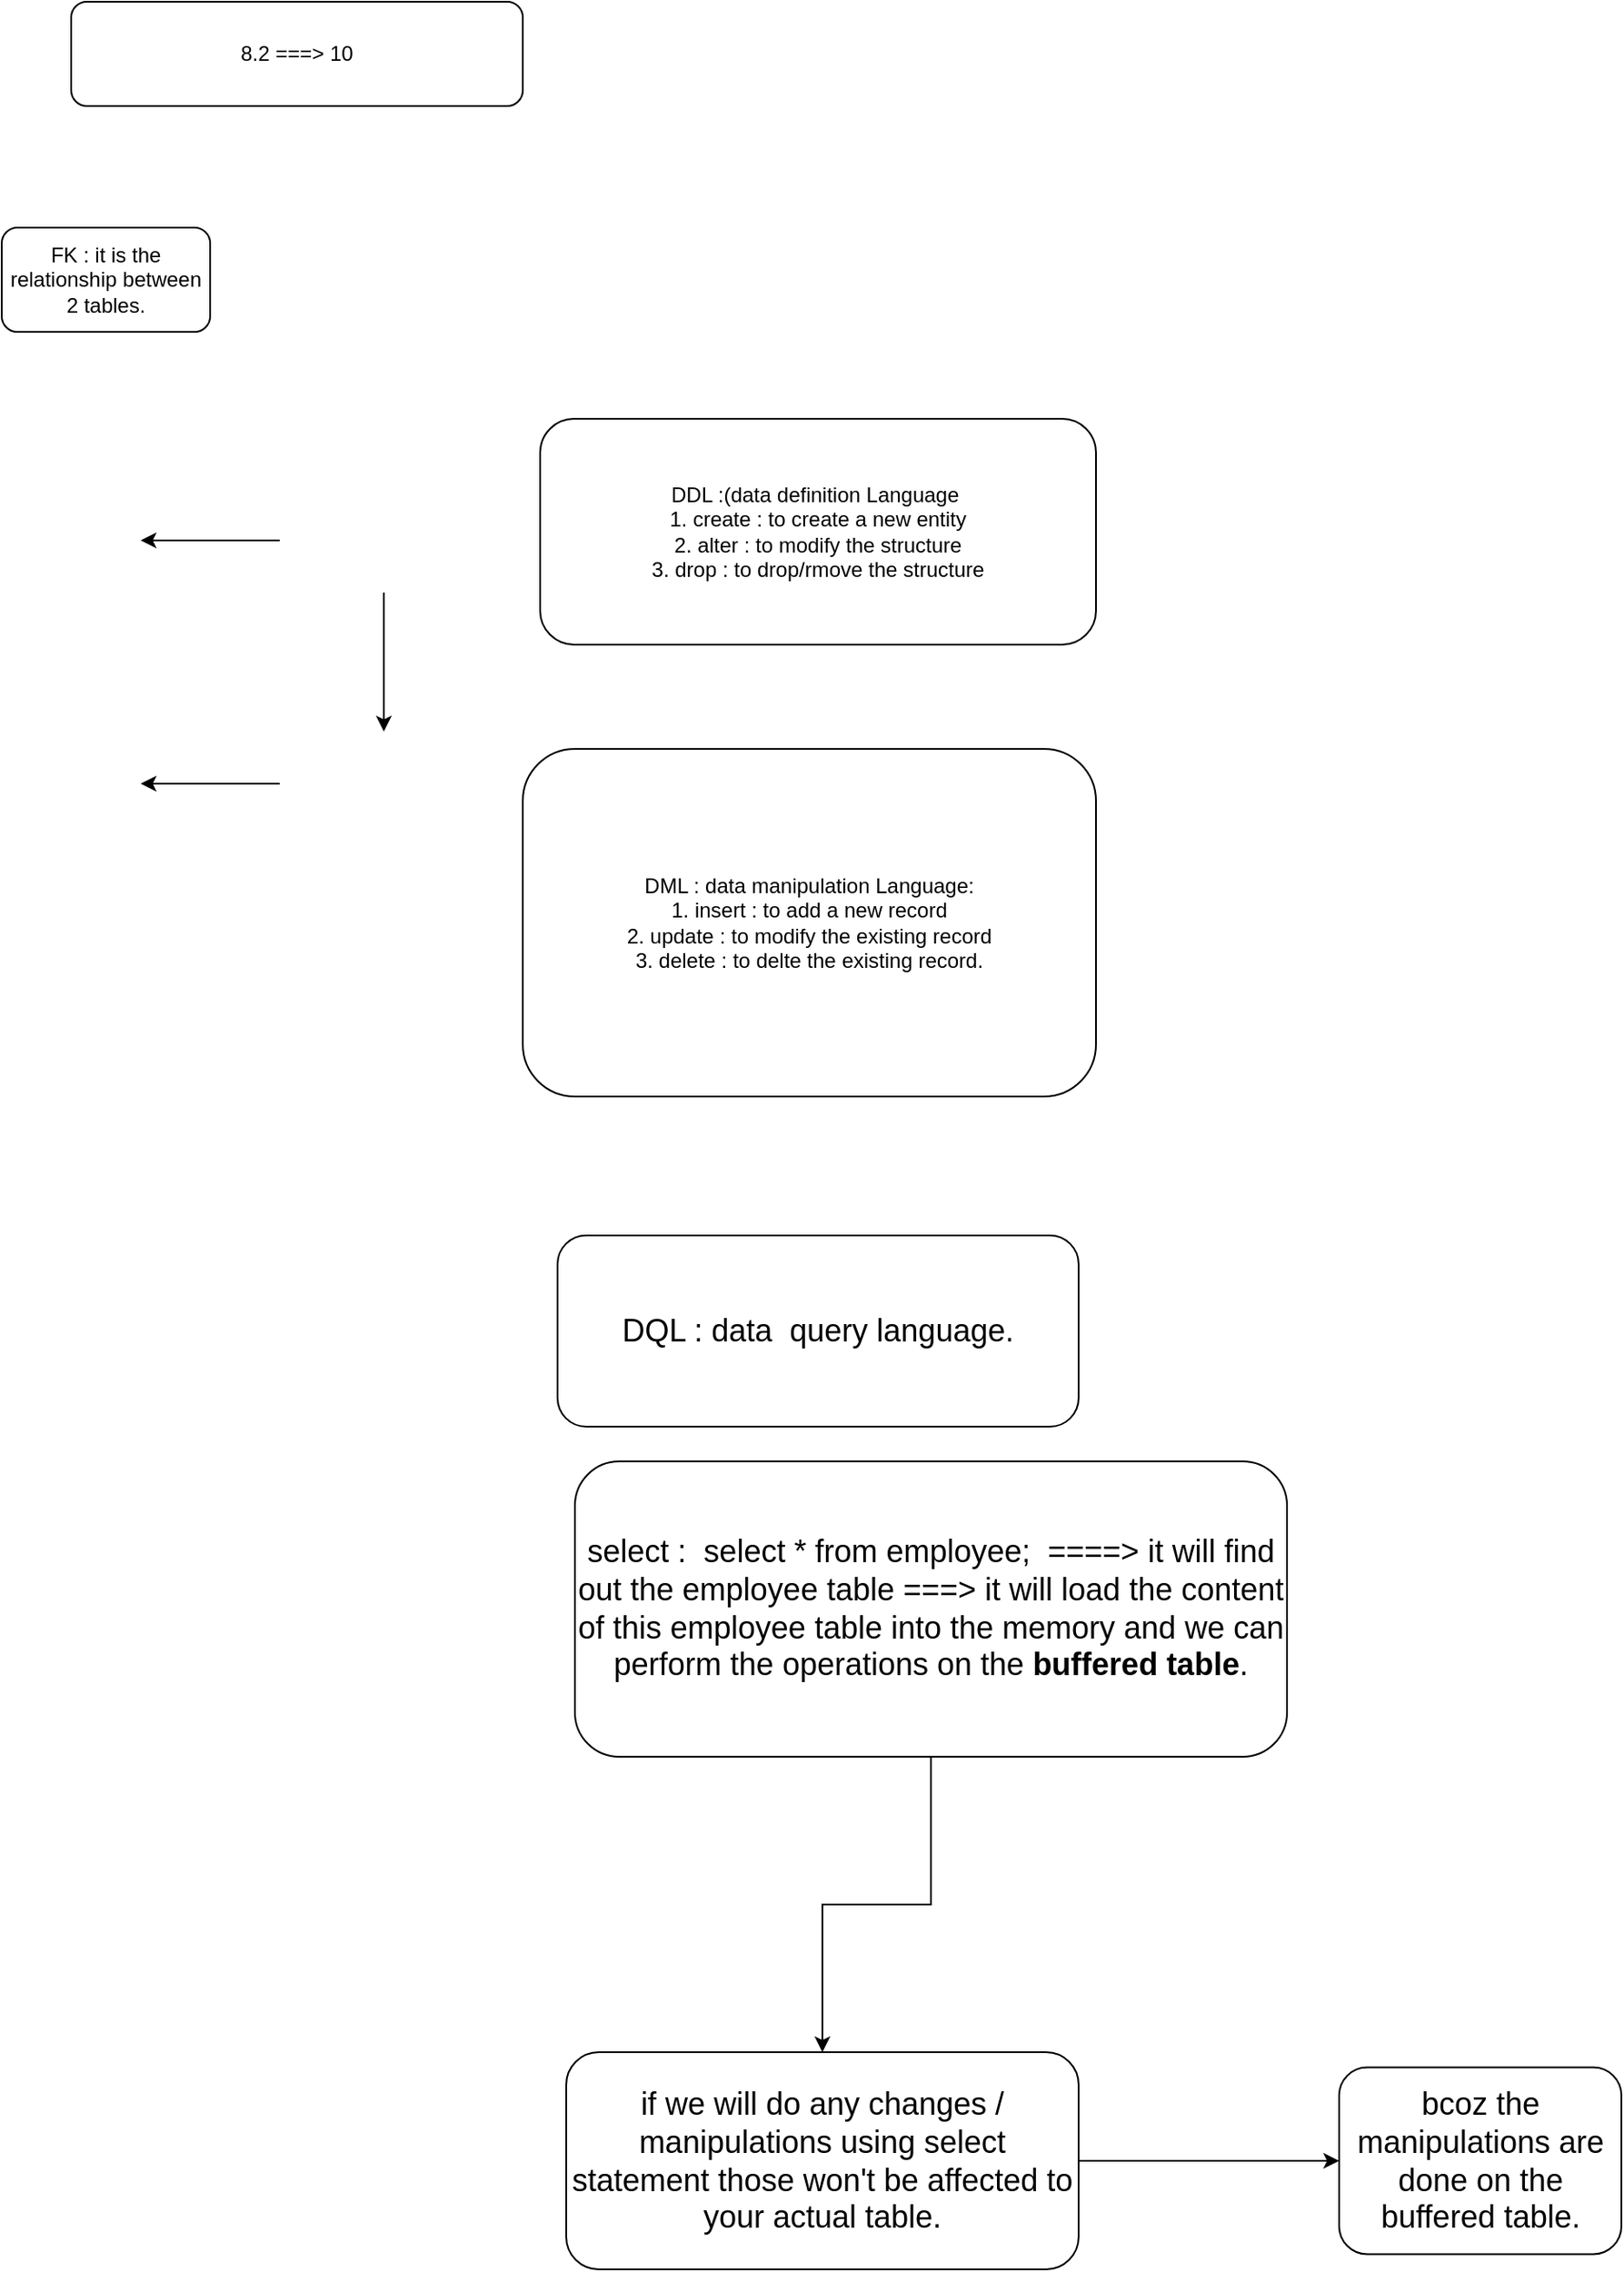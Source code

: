<mxfile version="20.5.1" type="github" pages="13">
  <diagram id="uCJE7dai_QeuuzSBfci7" name="Page-1">
    <mxGraphModel dx="1426" dy="825" grid="1" gridSize="10" guides="1" tooltips="1" connect="1" arrows="1" fold="1" page="1" pageScale="1" pageWidth="827" pageHeight="1169" math="0" shadow="0">
      <root>
        <mxCell id="0" />
        <mxCell id="1" parent="0" />
        <mxCell id="XtnB4oRw3btzMC0truvg-1" value="8.2 ===&amp;gt; 10" style="rounded=1;whiteSpace=wrap;html=1;" parent="1" vertex="1">
          <mxGeometry x="230" y="200" width="260" height="60" as="geometry" />
        </mxCell>
        <mxCell id="XtnB4oRw3btzMC0truvg-2" value="FK : it is the relationship between 2 tables.&lt;br&gt;" style="rounded=1;whiteSpace=wrap;html=1;" parent="1" vertex="1">
          <mxGeometry x="190" y="330" width="120" height="60" as="geometry" />
        </mxCell>
        <mxCell id="XtnB4oRw3btzMC0truvg-5" value="" style="edgeStyle=orthogonalEdgeStyle;rounded=0;orthogonalLoop=1;jettySize=auto;html=1;" parent="1" edge="1">
          <mxGeometry relative="1" as="geometry">
            <mxPoint x="350" y="510" as="sourcePoint" />
            <mxPoint x="270" y="510" as="targetPoint" />
          </mxGeometry>
        </mxCell>
        <mxCell id="XtnB4oRw3btzMC0truvg-7" value="" style="edgeStyle=orthogonalEdgeStyle;rounded=0;orthogonalLoop=1;jettySize=auto;html=1;" parent="1" edge="1">
          <mxGeometry relative="1" as="geometry">
            <mxPoint x="410" y="540" as="sourcePoint" />
            <mxPoint x="410" y="620" as="targetPoint" />
          </mxGeometry>
        </mxCell>
        <mxCell id="XtnB4oRw3btzMC0truvg-9" value="" style="edgeStyle=orthogonalEdgeStyle;rounded=0;orthogonalLoop=1;jettySize=auto;html=1;" parent="1" edge="1">
          <mxGeometry relative="1" as="geometry">
            <mxPoint x="350" y="650" as="sourcePoint" />
            <mxPoint x="270" y="650" as="targetPoint" />
          </mxGeometry>
        </mxCell>
        <mxCell id="XtnB4oRw3btzMC0truvg-10" value="DDL :(data definition Language&amp;nbsp;&lt;br&gt;1. create : to create a new entity&lt;br&gt;2. alter : to modify the structure&lt;br&gt;3. drop : to drop/rmove the structure" style="rounded=1;whiteSpace=wrap;html=1;" parent="1" vertex="1">
          <mxGeometry x="500" y="440" width="320" height="130" as="geometry" />
        </mxCell>
        <mxCell id="XtnB4oRw3btzMC0truvg-11" value="DML : data manipulation Language:&lt;br&gt;1. insert : to add a new record&lt;br&gt;2. update : to modify the existing record&lt;br&gt;3. delete : to delte the existing record." style="rounded=1;whiteSpace=wrap;html=1;" parent="1" vertex="1">
          <mxGeometry x="490" y="630" width="330" height="200" as="geometry" />
        </mxCell>
        <mxCell id="Gan8md0aRGKYYy-d7oTN-1" value="DQL : data &amp;nbsp;query language.&lt;br&gt;" style="rounded=1;whiteSpace=wrap;html=1;fontSize=18;" parent="1" vertex="1">
          <mxGeometry x="510" y="910" width="300" height="110" as="geometry" />
        </mxCell>
        <mxCell id="Gan8md0aRGKYYy-d7oTN-4" value="" style="edgeStyle=orthogonalEdgeStyle;rounded=0;orthogonalLoop=1;jettySize=auto;html=1;fontSize=18;" parent="1" source="Gan8md0aRGKYYy-d7oTN-2" target="Gan8md0aRGKYYy-d7oTN-3" edge="1">
          <mxGeometry relative="1" as="geometry" />
        </mxCell>
        <mxCell id="Gan8md0aRGKYYy-d7oTN-2" value="select : &amp;nbsp;select * from employee; &amp;nbsp;====&amp;gt; it will find out the employee table ===&amp;gt; it will load the content of this employee table into the memory and we can perform the operations on the &lt;b&gt;buffered table&lt;/b&gt;." style="rounded=1;whiteSpace=wrap;html=1;fontSize=18;" parent="1" vertex="1">
          <mxGeometry x="520" y="1040" width="410" height="170" as="geometry" />
        </mxCell>
        <mxCell id="Gan8md0aRGKYYy-d7oTN-6" value="" style="edgeStyle=orthogonalEdgeStyle;rounded=0;orthogonalLoop=1;jettySize=auto;html=1;fontSize=18;" parent="1" source="Gan8md0aRGKYYy-d7oTN-3" target="Gan8md0aRGKYYy-d7oTN-5" edge="1">
          <mxGeometry relative="1" as="geometry" />
        </mxCell>
        <mxCell id="Gan8md0aRGKYYy-d7oTN-3" value="if we will do any changes / manipulations using select statement those won&#39;t be affected to your actual table." style="rounded=1;whiteSpace=wrap;html=1;fontSize=18;" parent="1" vertex="1">
          <mxGeometry x="515" y="1380" width="295" height="125" as="geometry" />
        </mxCell>
        <mxCell id="Gan8md0aRGKYYy-d7oTN-5" value="bcoz the manipulations are done on the buffered table." style="whiteSpace=wrap;html=1;fontSize=18;rounded=1;" parent="1" vertex="1">
          <mxGeometry x="960" y="1388.75" width="162.5" height="107.5" as="geometry" />
        </mxCell>
      </root>
    </mxGraphModel>
  </diagram>
  <diagram id="UP5DuEdOkteicTbiSee5" name="Page-2">
    <mxGraphModel dx="1426" dy="825" grid="1" gridSize="10" guides="1" tooltips="1" connect="1" arrows="1" fold="1" page="1" pageScale="1" pageWidth="827" pageHeight="1169" math="0" shadow="0">
      <root>
        <mxCell id="0" />
        <mxCell id="1" parent="0" />
        <mxCell id="HtCvWQ3bl-5wyvBaDdQW-3" style="edgeStyle=orthogonalEdgeStyle;rounded=0;orthogonalLoop=1;jettySize=auto;html=1;entryX=0;entryY=0.5;entryDx=0;entryDy=0;" parent="1" source="HtCvWQ3bl-5wyvBaDdQW-1" target="HtCvWQ3bl-5wyvBaDdQW-2" edge="1">
          <mxGeometry relative="1" as="geometry" />
        </mxCell>
        <mxCell id="HtCvWQ3bl-5wyvBaDdQW-1" value="HTML" style="rounded=1;whiteSpace=wrap;html=1;" parent="1" vertex="1">
          <mxGeometry x="130" y="270" width="120" height="60" as="geometry" />
        </mxCell>
        <mxCell id="HtCvWQ3bl-5wyvBaDdQW-2" value="component.ts/ controller" style="rounded=1;whiteSpace=wrap;html=1;" parent="1" vertex="1">
          <mxGeometry x="540" y="260" width="120" height="60" as="geometry" />
        </mxCell>
        <mxCell id="HtCvWQ3bl-5wyvBaDdQW-4" value="register object&amp;nbsp;" style="text;html=1;strokeColor=none;fillColor=none;align=center;verticalAlign=middle;whiteSpace=wrap;rounded=0;" parent="1" vertex="1">
          <mxGeometry x="330" y="220" width="60" height="30" as="geometry" />
        </mxCell>
        <mxCell id="HtCvWQ3bl-5wyvBaDdQW-5" value="to and from work&amp;nbsp;" style="ellipse;whiteSpace=wrap;html=1;" parent="1" vertex="1">
          <mxGeometry x="300" y="340" width="120" height="80" as="geometry" />
        </mxCell>
        <mxCell id="HtCvWQ3bl-5wyvBaDdQW-8" value="" style="edgeStyle=orthogonalEdgeStyle;rounded=0;orthogonalLoop=1;jettySize=auto;html=1;" parent="1" source="HtCvWQ3bl-5wyvBaDdQW-6" target="HtCvWQ3bl-5wyvBaDdQW-7" edge="1">
          <mxGeometry relative="1" as="geometry" />
        </mxCell>
        <mxCell id="HtCvWQ3bl-5wyvBaDdQW-6" value="2 way communication." style="ellipse;whiteSpace=wrap;html=1;" parent="1" vertex="1">
          <mxGeometry x="300" y="460" width="120" height="80" as="geometry" />
        </mxCell>
        <mxCell id="HtCvWQ3bl-5wyvBaDdQW-7" value="ngModel" style="whiteSpace=wrap;html=1;" parent="1" vertex="1">
          <mxGeometry x="500" y="470" width="120" height="60" as="geometry" />
        </mxCell>
        <mxCell id="HtCvWQ3bl-5wyvBaDdQW-9" value="ngSubmit: its a directive&lt;br&gt;directives are used to improve the functionality of existing html/angular based elements/components.&lt;br&gt;ngModel :&amp;nbsp;" style="rounded=1;whiteSpace=wrap;html=1;fontSize=18;fillColor=#f8cecc;strokeColor=#b85450;" parent="1" vertex="1">
          <mxGeometry x="110" y="600" width="580" height="140" as="geometry" />
        </mxCell>
      </root>
    </mxGraphModel>
  </diagram>
  <diagram id="XLmgPZadojHEraCnuCKH" name="Page-3">
    <mxGraphModel dx="1426" dy="825" grid="1" gridSize="10" guides="1" tooltips="1" connect="1" arrows="1" fold="1" page="1" pageScale="1" pageWidth="827" pageHeight="1169" math="0" shadow="0">
      <root>
        <mxCell id="0" />
        <mxCell id="1" parent="0" />
        <mxCell id="5FSKh4FSAGPYDOLC9M7o-3" value="" style="edgeStyle=orthogonalEdgeStyle;rounded=0;orthogonalLoop=1;jettySize=auto;html=1;fontSize=21;" parent="1" source="5FSKh4FSAGPYDOLC9M7o-1" target="5FSKh4FSAGPYDOLC9M7o-2" edge="1">
          <mxGeometry relative="1" as="geometry" />
        </mxCell>
        <mxCell id="5FSKh4FSAGPYDOLC9M7o-1" value="Employee Class&lt;br&gt;id,&lt;br&gt;first name&lt;br&gt;lastname&lt;br&gt;salary&lt;br&gt;Location&amp;nbsp;" style="rounded=1;whiteSpace=wrap;html=1;fontSize=21;" parent="1" vertex="1">
          <mxGeometry x="250" y="130" width="200" height="230" as="geometry" />
        </mxCell>
        <mxCell id="5FSKh4FSAGPYDOLC9M7o-2" value="Manager:&lt;br&gt;" style="whiteSpace=wrap;html=1;fontSize=21;rounded=1;" parent="1" vertex="1">
          <mxGeometry x="245" y="500" width="210" height="215" as="geometry" />
        </mxCell>
        <mxCell id="5FSKh4FSAGPYDOLC9M7o-4" value="is a relationship" style="text;html=1;strokeColor=none;fillColor=none;align=center;verticalAlign=middle;whiteSpace=wrap;rounded=0;fontSize=21;" parent="1" vertex="1">
          <mxGeometry x="430" y="420" width="170" height="30" as="geometry" />
        </mxCell>
        <mxCell id="5FSKh4FSAGPYDOLC9M7o-5" value="has a relationship" style="text;html=1;strokeColor=none;fillColor=none;align=center;verticalAlign=middle;whiteSpace=wrap;rounded=0;fontSize=21;" parent="1" vertex="1">
          <mxGeometry x="500" y="900" width="200" height="30" as="geometry" />
        </mxCell>
        <mxCell id="5FSKh4FSAGPYDOLC9M7o-6" value="CAR" style="rounded=1;whiteSpace=wrap;html=1;fontSize=21;" parent="1" vertex="1">
          <mxGeometry x="210" y="880" width="200" height="250" as="geometry" />
        </mxCell>
        <mxCell id="5FSKh4FSAGPYDOLC9M7o-7" value="AC" style="text;html=1;strokeColor=none;fillColor=none;align=center;verticalAlign=middle;whiteSpace=wrap;rounded=0;fontSize=21;" parent="1" vertex="1">
          <mxGeometry x="270" y="1040" width="60" height="30" as="geometry" />
        </mxCell>
        <mxCell id="5FSKh4FSAGPYDOLC9M7o-10" value="" style="edgeStyle=orthogonalEdgeStyle;rounded=0;orthogonalLoop=1;jettySize=auto;html=1;fontSize=21;" parent="1" source="5FSKh4FSAGPYDOLC9M7o-8" target="5FSKh4FSAGPYDOLC9M7o-9" edge="1">
          <mxGeometry relative="1" as="geometry" />
        </mxCell>
        <mxCell id="5FSKh4FSAGPYDOLC9M7o-8" value="music systemobj" style="text;html=1;strokeColor=none;fillColor=none;align=center;verticalAlign=middle;whiteSpace=wrap;rounded=0;fontSize=21;" parent="1" vertex="1">
          <mxGeometry x="270" y="1080" width="60" height="30" as="geometry" />
        </mxCell>
        <mxCell id="5FSKh4FSAGPYDOLC9M7o-9" value="MSClass" style="whiteSpace=wrap;html=1;fontSize=21;" parent="1" vertex="1">
          <mxGeometry x="700" y="1037.5" width="210" height="115" as="geometry" />
        </mxCell>
      </root>
    </mxGraphModel>
  </diagram>
  <diagram id="QsdmhZo4gPl0aNAj4HQT" name="Page-4">
    <mxGraphModel dx="1426" dy="825" grid="1" gridSize="10" guides="1" tooltips="1" connect="1" arrows="1" fold="1" page="1" pageScale="1" pageWidth="827" pageHeight="1169" math="0" shadow="0">
      <root>
        <mxCell id="0" />
        <mxCell id="1" parent="0" />
        <mxCell id="rApIdoZ3b-ipqDNc2sQt-3" value="" style="edgeStyle=orthogonalEdgeStyle;rounded=0;orthogonalLoop=1;jettySize=auto;html=1;fontSize=21;" parent="1" source="rApIdoZ3b-ipqDNc2sQt-1" target="rApIdoZ3b-ipqDNc2sQt-2" edge="1">
          <mxGeometry relative="1" as="geometry" />
        </mxCell>
        <mxCell id="rApIdoZ3b-ipqDNc2sQt-1" value="Main class(which is your entry point &amp;nbsp;of our application.&lt;br&gt;&lt;br&gt;we will get input and we will share the response" style="rounded=1;whiteSpace=wrap;html=1;fontSize=21;" parent="1" vertex="1">
          <mxGeometry x="260" y="140" width="500" height="110" as="geometry" />
        </mxCell>
        <mxCell id="rApIdoZ3b-ipqDNc2sQt-6" value="" style="edgeStyle=orthogonalEdgeStyle;rounded=0;orthogonalLoop=1;jettySize=auto;html=1;fontSize=21;" parent="1" source="rApIdoZ3b-ipqDNc2sQt-2" target="rApIdoZ3b-ipqDNc2sQt-5" edge="1">
          <mxGeometry relative="1" as="geometry" />
        </mxCell>
        <mxCell id="rApIdoZ3b-ipqDNc2sQt-8" value="" style="edgeStyle=orthogonalEdgeStyle;rounded=0;orthogonalLoop=1;jettySize=auto;html=1;fontSize=21;" parent="1" source="rApIdoZ3b-ipqDNc2sQt-2" target="rApIdoZ3b-ipqDNc2sQt-7" edge="1">
          <mxGeometry relative="1" as="geometry" />
        </mxCell>
        <mxCell id="rApIdoZ3b-ipqDNc2sQt-2" value="Service Layer" style="whiteSpace=wrap;html=1;fontSize=21;rounded=1;" parent="1" vertex="1">
          <mxGeometry x="370" y="370" width="280" height="60" as="geometry" />
        </mxCell>
        <mxCell id="rApIdoZ3b-ipqDNc2sQt-4" value="Controller(web application / rest application)" style="rounded=1;whiteSpace=wrap;html=1;fontSize=21;" parent="1" vertex="1">
          <mxGeometry x="20" y="140" width="200" height="100" as="geometry" />
        </mxCell>
        <mxCell id="rApIdoZ3b-ipqDNc2sQt-5" value="all business validations&lt;br&gt;it will have verification by 3rd party apps.&lt;br&gt;etc." style="whiteSpace=wrap;html=1;fontSize=21;rounded=1;" parent="1" vertex="1">
          <mxGeometry x="827" y="320" width="180" height="160" as="geometry" />
        </mxCell>
        <mxCell id="rApIdoZ3b-ipqDNc2sQt-10" value="" style="edgeStyle=orthogonalEdgeStyle;rounded=0;orthogonalLoop=1;jettySize=auto;html=1;fontSize=21;" parent="1" source="rApIdoZ3b-ipqDNc2sQt-7" target="rApIdoZ3b-ipqDNc2sQt-9" edge="1">
          <mxGeometry relative="1" as="geometry" />
        </mxCell>
        <mxCell id="rApIdoZ3b-ipqDNc2sQt-12" value="" style="edgeStyle=orthogonalEdgeStyle;rounded=0;orthogonalLoop=1;jettySize=auto;html=1;fontSize=21;" parent="1" source="rApIdoZ3b-ipqDNc2sQt-7" target="rApIdoZ3b-ipqDNc2sQt-11" edge="1">
          <mxGeometry relative="1" as="geometry" />
        </mxCell>
        <mxCell id="rApIdoZ3b-ipqDNc2sQt-7" value="repository Layer" style="whiteSpace=wrap;html=1;fontSize=21;rounded=1;" parent="1" vertex="1">
          <mxGeometry x="450" y="510" width="120" height="60" as="geometry" />
        </mxCell>
        <mxCell id="rApIdoZ3b-ipqDNc2sQt-9" value="store your details into the DB / all db related functionalites&amp;nbsp;&lt;br&gt;will be handled by repo layer." style="whiteSpace=wrap;html=1;fontSize=21;rounded=1;" parent="1" vertex="1">
          <mxGeometry x="650" y="510" width="360" height="170" as="geometry" />
        </mxCell>
        <mxCell id="rApIdoZ3b-ipqDNc2sQt-11" value="DB" style="shape=cylinder3;whiteSpace=wrap;html=1;boundedLbl=1;backgroundOutline=1;size=15;fontSize=21;" parent="1" vertex="1">
          <mxGeometry x="470" y="680" width="60" height="80" as="geometry" />
        </mxCell>
        <mxCell id="rApIdoZ3b-ipqDNc2sQt-13" value="Layered Architecture." style="rounded=1;whiteSpace=wrap;html=1;fontSize=21;" parent="1" vertex="1">
          <mxGeometry x="70" y="420" width="220" height="60" as="geometry" />
        </mxCell>
        <mxCell id="rApIdoZ3b-ipqDNc2sQt-14" value="DTO : data transfer Object" style="rounded=1;whiteSpace=wrap;html=1;fontSize=21;" parent="1" vertex="1">
          <mxGeometry x="50" y="290" width="230" height="60" as="geometry" />
        </mxCell>
      </root>
    </mxGraphModel>
  </diagram>
  <diagram id="1hcMRl1f-YAFpHk66q61" name="Page-5">
    <mxGraphModel dx="1426" dy="825" grid="1" gridSize="10" guides="1" tooltips="1" connect="1" arrows="1" fold="1" page="1" pageScale="1" pageWidth="827" pageHeight="1169" math="0" shadow="0">
      <root>
        <mxCell id="0" />
        <mxCell id="1" parent="0" />
        <mxCell id="yqarq_p_-IvoqqOevWqT-3" value="" style="edgeStyle=orthogonalEdgeStyle;rounded=0;orthogonalLoop=1;jettySize=auto;html=1;fontSize=21;" parent="1" source="yqarq_p_-IvoqqOevWqT-1" target="yqarq_p_-IvoqqOevWqT-2" edge="1">
          <mxGeometry relative="1" as="geometry" />
        </mxCell>
        <mxCell id="yqarq_p_-IvoqqOevWqT-5" value="" style="edgeStyle=orthogonalEdgeStyle;rounded=0;orthogonalLoop=1;jettySize=auto;html=1;fontSize=21;" parent="1" source="yqarq_p_-IvoqqOevWqT-1" target="yqarq_p_-IvoqqOevWqT-4" edge="1">
          <mxGeometry relative="1" as="geometry" />
        </mxCell>
        <mxCell id="yqarq_p_-IvoqqOevWqT-8" value="" style="edgeStyle=orthogonalEdgeStyle;rounded=0;orthogonalLoop=1;jettySize=auto;html=1;fontSize=21;" parent="1" source="yqarq_p_-IvoqqOevWqT-1" target="yqarq_p_-IvoqqOevWqT-7" edge="1">
          <mxGeometry relative="1" as="geometry" />
        </mxCell>
        <mxCell id="yqarq_p_-IvoqqOevWqT-1" value="interface" style="rounded=1;whiteSpace=wrap;html=1;fontSize=21;" parent="1" vertex="1">
          <mxGeometry x="320" y="170" width="120" height="60" as="geometry" />
        </mxCell>
        <mxCell id="yqarq_p_-IvoqqOevWqT-2" value="Oracle" style="whiteSpace=wrap;html=1;fontSize=21;rounded=1;" parent="1" vertex="1">
          <mxGeometry x="120" y="400" width="120" height="60" as="geometry" />
        </mxCell>
        <mxCell id="yqarq_p_-IvoqqOevWqT-4" value="MySQL" style="whiteSpace=wrap;html=1;fontSize=21;rounded=1;" parent="1" vertex="1">
          <mxGeometry x="580" y="400" width="120" height="60" as="geometry" />
        </mxCell>
        <mxCell id="yqarq_p_-IvoqqOevWqT-6" value="insert&lt;br&gt;update&lt;br&gt;delte&lt;br&gt;retrieve the data" style="rounded=1;whiteSpace=wrap;html=1;fontSize=21;" parent="1" vertex="1">
          <mxGeometry x="354" y="280" width="136" height="120" as="geometry" />
        </mxCell>
        <mxCell id="yqarq_p_-IvoqqOevWqT-7" value="declare the methods ---&amp;gt; contracts&amp;nbsp;" style="whiteSpace=wrap;html=1;fontSize=21;rounded=1;" parent="1" vertex="1">
          <mxGeometry x="320" y="30" width="270" height="60" as="geometry" />
        </mxCell>
        <mxCell id="yqarq_p_-IvoqqOevWqT-11" value="" style="edgeStyle=orthogonalEdgeStyle;rounded=0;orthogonalLoop=1;jettySize=auto;html=1;fontSize=21;" parent="1" source="yqarq_p_-IvoqqOevWqT-9" target="yqarq_p_-IvoqqOevWqT-10" edge="1">
          <mxGeometry relative="1" as="geometry" />
        </mxCell>
        <mxCell id="yqarq_p_-IvoqqOevWqT-9" value="get method" style="rounded=1;whiteSpace=wrap;html=1;fontSize=21;" parent="1" vertex="1">
          <mxGeometry x="362" y="585" width="120" height="60" as="geometry" />
        </mxCell>
        <mxCell id="yqarq_p_-IvoqqOevWqT-10" value="will retrieve the employee &amp;nbsp;details from DB.&lt;br&gt;then&amp;nbsp;&lt;br&gt;text ---&amp;gt; object --&amp;gt; employee object---&amp;gt; will give us interns of Optional (it will wrap our Employee object in optional ---&amp;gt; to avoid the NULLPOINTEREXCEPTION" style="whiteSpace=wrap;html=1;fontSize=21;rounded=1;" parent="1" vertex="1">
          <mxGeometry x="260" y="740" width="390" height="310" as="geometry" />
        </mxCell>
      </root>
    </mxGraphModel>
  </diagram>
  <diagram id="I5BUn-1HGM8JEUBZvlqh" name="Page-6">
    <mxGraphModel dx="1426" dy="825" grid="1" gridSize="10" guides="1" tooltips="1" connect="1" arrows="1" fold="1" page="1" pageScale="1" pageWidth="827" pageHeight="1169" math="0" shadow="0">
      <root>
        <mxCell id="0" />
        <mxCell id="1" parent="0" />
        <mxCell id="BbftVFyJMcZlEdsIjdFU-1" value="1. How to create the singleton DP ?&lt;br&gt;1. we should have only one private(can be accessible only inside the class) constructor(are used to initialise the object).&amp;nbsp;&lt;br&gt;2. &amp;nbsp;we have to define the static method getInstance():&amp;nbsp;&lt;br&gt;3.&amp;nbsp;" style="rounded=1;whiteSpace=wrap;html=1;fontSize=21;" parent="1" vertex="1">
          <mxGeometry x="120" y="110" width="570" height="450" as="geometry" />
        </mxCell>
      </root>
    </mxGraphModel>
  </diagram>
  <diagram id="Ip2Imq1sk5MMTZSj5S-0" name="Page-7">
    <mxGraphModel dx="1426" dy="825" grid="1" gridSize="10" guides="1" tooltips="1" connect="1" arrows="1" fold="1" page="1" pageScale="1" pageWidth="827" pageHeight="1169" math="0" shadow="0">
      <root>
        <mxCell id="0" />
        <mxCell id="1" parent="0" />
        <mxCell id="XpCKQCFtRTay0lW8ALLx-3" style="edgeStyle=orthogonalEdgeStyle;rounded=0;orthogonalLoop=1;jettySize=auto;html=1;entryX=0.5;entryY=0;entryDx=0;entryDy=0;" parent="1" source="XpCKQCFtRTay0lW8ALLx-1" target="XpCKQCFtRTay0lW8ALLx-2" edge="1">
          <mxGeometry relative="1" as="geometry" />
        </mxCell>
        <mxCell id="XpCKQCFtRTay0lW8ALLx-1" value="1st we will define the Test Cases ." style="rounded=1;whiteSpace=wrap;html=1;" parent="1" vertex="1">
          <mxGeometry x="190" y="240" width="250" height="60" as="geometry" />
        </mxCell>
        <mxCell id="XpCKQCFtRTay0lW8ALLx-2" value="unless and until we will not satisfy the test cases , we will write the codes / we will do the changes." style="whiteSpace=wrap;html=1;rounded=1;" parent="1" vertex="1">
          <mxGeometry x="250" y="390" width="190" height="140" as="geometry" />
        </mxCell>
        <mxCell id="XpCKQCFtRTay0lW8ALLx-6" value="" style="edgeStyle=orthogonalEdgeStyle;rounded=0;orthogonalLoop=1;jettySize=auto;html=1;" parent="1" source="XpCKQCFtRTay0lW8ALLx-4" target="XpCKQCFtRTay0lW8ALLx-5" edge="1">
          <mxGeometry relative="1" as="geometry" />
        </mxCell>
        <mxCell id="XpCKQCFtRTay0lW8ALLx-4" value="Test cases" style="rounded=1;whiteSpace=wrap;html=1;" parent="1" vertex="1">
          <mxGeometry x="310" y="610" width="120" height="60" as="geometry" />
        </mxCell>
        <mxCell id="XpCKQCFtRTay0lW8ALLx-7" style="edgeStyle=orthogonalEdgeStyle;rounded=0;orthogonalLoop=1;jettySize=auto;html=1;" parent="1" source="XpCKQCFtRTay0lW8ALLx-5" target="XpCKQCFtRTay0lW8ALLx-8" edge="1">
          <mxGeometry relative="1" as="geometry">
            <mxPoint x="370" y="680" as="targetPoint" />
          </mxGeometry>
        </mxCell>
        <mxCell id="XpCKQCFtRTay0lW8ALLx-5" value="we will write the code" style="whiteSpace=wrap;html=1;rounded=1;" parent="1" vertex="1">
          <mxGeometry x="560" y="740" width="120" height="60" as="geometry" />
        </mxCell>
        <mxCell id="XpCKQCFtRTay0lW8ALLx-8" value="Text" style="text;html=1;strokeColor=none;fillColor=none;align=center;verticalAlign=middle;whiteSpace=wrap;rounded=0;" parent="1" vertex="1">
          <mxGeometry x="330" y="640" width="60" height="30" as="geometry" />
        </mxCell>
        <mxCell id="XpCKQCFtRTay0lW8ALLx-9" value="we will write the codes / modify the code unless and until all test cases are passed." style="text;html=1;strokeColor=#6c8ebf;fillColor=#dae8fc;align=center;verticalAlign=middle;whiteSpace=wrap;rounded=0;" parent="1" vertex="1">
          <mxGeometry x="390" y="790" width="160" height="160" as="geometry" />
        </mxCell>
      </root>
    </mxGraphModel>
  </diagram>
  <diagram id="oy-Lkavx0H6wkiqT2AIQ" name="Page-8">
    <mxGraphModel dx="1426" dy="825" grid="1" gridSize="10" guides="1" tooltips="1" connect="1" arrows="1" fold="1" page="1" pageScale="1" pageWidth="827" pageHeight="1169" math="0" shadow="0">
      <root>
        <mxCell id="0" />
        <mxCell id="1" parent="0" />
        <mxCell id="PlE_qXejpWpf66w-8BAN-1" value="Solid Design Pattern :&amp;nbsp;&lt;br&gt;1. Single Responsibility&lt;br&gt;2. Open / Closed&lt;br&gt;3. Liskov Substitution : derived or child class must act as a substitution.&lt;br&gt;&lt;br&gt;4. Interface segregation&lt;br&gt;5. Dependency inversion&amp;nbsp;" style="rounded=1;whiteSpace=wrap;html=1;fontSize=22;" vertex="1" parent="1">
          <mxGeometry x="40" y="190" width="580" height="390" as="geometry" />
        </mxCell>
        <mxCell id="PlE_qXejpWpf66w-8BAN-5" value="" style="edgeStyle=orthogonalEdgeStyle;rounded=0;orthogonalLoop=1;jettySize=auto;html=1;fontSize=22;" edge="1" parent="1" source="PlE_qXejpWpf66w-8BAN-2" target="PlE_qXejpWpf66w-8BAN-4">
          <mxGeometry relative="1" as="geometry" />
        </mxCell>
        <mxCell id="PlE_qXejpWpf66w-8BAN-6" style="edgeStyle=orthogonalEdgeStyle;rounded=0;orthogonalLoop=1;jettySize=auto;html=1;entryX=0.5;entryY=0;entryDx=0;entryDy=0;fontSize=22;" edge="1" parent="1" source="PlE_qXejpWpf66w-8BAN-2" target="PlE_qXejpWpf66w-8BAN-3">
          <mxGeometry relative="1" as="geometry" />
        </mxCell>
        <mxCell id="PlE_qXejpWpf66w-8BAN-8" style="edgeStyle=orthogonalEdgeStyle;rounded=0;orthogonalLoop=1;jettySize=auto;html=1;fontSize=22;" edge="1" parent="1" source="PlE_qXejpWpf66w-8BAN-2" target="PlE_qXejpWpf66w-8BAN-7">
          <mxGeometry relative="1" as="geometry" />
        </mxCell>
        <mxCell id="PlE_qXejpWpf66w-8BAN-2" value="NotificationService" style="rounded=1;whiteSpace=wrap;html=1;fontSize=22;" vertex="1" parent="1">
          <mxGeometry x="300" y="800" width="400" height="60" as="geometry" />
        </mxCell>
        <mxCell id="PlE_qXejpWpf66w-8BAN-3" value="MobileNotificationImpl" style="whiteSpace=wrap;html=1;fontSize=22;rounded=1;" vertex="1" parent="1">
          <mxGeometry x="150" y="1040" width="290" height="60" as="geometry" />
        </mxCell>
        <mxCell id="PlE_qXejpWpf66w-8BAN-4" value="EmailNotificationServiceImpl" style="whiteSpace=wrap;html=1;fontSize=22;rounded=1;" vertex="1" parent="1">
          <mxGeometry x="660" y="1040" width="310" height="60" as="geometry" />
        </mxCell>
        <mxCell id="PlE_qXejpWpf66w-8BAN-7" value="WhatsAppNotificationImpl" style="whiteSpace=wrap;html=1;fontSize=22;rounded=1;" vertex="1" parent="1">
          <mxGeometry x="315" y="1180" width="370" height="80" as="geometry" />
        </mxCell>
        <mxCell id="PlE_qXejpWpf66w-8BAN-11" value="" style="edgeStyle=orthogonalEdgeStyle;rounded=0;orthogonalLoop=1;jettySize=auto;html=1;fontSize=22;" edge="1" parent="1" source="PlE_qXejpWpf66w-8BAN-9" target="PlE_qXejpWpf66w-8BAN-10">
          <mxGeometry relative="1" as="geometry" />
        </mxCell>
        <mxCell id="PlE_qXejpWpf66w-8BAN-9" value="EmployeeService" style="rounded=1;whiteSpace=wrap;html=1;fontSize=22;" vertex="1" parent="1">
          <mxGeometry x="100" y="1380" width="270" height="60" as="geometry" />
        </mxCell>
        <mxCell id="PlE_qXejpWpf66w-8BAN-10" value="EmployeeServiceImpl" style="whiteSpace=wrap;html=1;fontSize=22;rounded=1;" vertex="1" parent="1">
          <mxGeometry x="97.5" y="1530" width="275" height="60" as="geometry" />
        </mxCell>
        <mxCell id="PlE_qXejpWpf66w-8BAN-12" value="can we make any changes into our method&amp;nbsp;&lt;br&gt;signature ? No&lt;br&gt;can we modify the method body./ customisation in method body of the implicit class? : Yes." style="text;html=1;strokeColor=none;fillColor=none;align=center;verticalAlign=middle;whiteSpace=wrap;rounded=0;fontSize=22;" vertex="1" parent="1">
          <mxGeometry x="380" y="1460" width="530" height="180" as="geometry" />
        </mxCell>
        <mxCell id="PlE_qXejpWpf66w-8BAN-13" value="Open for modification and closed for extension." style="ellipse;whiteSpace=wrap;html=1;aspect=fixed;fontSize=22;fillColor=#f8cecc;strokeColor=#b85450;" vertex="1" parent="1">
          <mxGeometry x="940" y="1400" width="210" height="210" as="geometry" />
        </mxCell>
      </root>
    </mxGraphModel>
  </diagram>
  <diagram id="wR5zDsR2ZHPKxIxfNaJU" name="Page-9">
    <mxGraphModel dx="1426" dy="825" grid="1" gridSize="10" guides="1" tooltips="1" connect="1" arrows="1" fold="1" page="1" pageScale="1" pageWidth="827" pageHeight="1169" math="0" shadow="0">
      <root>
        <mxCell id="0" />
        <mxCell id="1" parent="0" />
        <mxCell id="OTOGxKj0SOnUoULPcWJx-1" value="Factory DP :&amp;nbsp;&lt;br&gt;" style="rounded=1;whiteSpace=wrap;html=1;fontSize=22;" vertex="1" parent="1">
          <mxGeometry x="130" y="190" width="490" height="130" as="geometry" />
        </mxCell>
      </root>
    </mxGraphModel>
  </diagram>
  <diagram id="Mw15BkTao21bjKITYUL8" name="Page-10">
    <mxGraphModel dx="2253" dy="825" grid="1" gridSize="10" guides="1" tooltips="1" connect="1" arrows="1" fold="1" page="1" pageScale="1" pageWidth="827" pageHeight="1169" math="0" shadow="0">
      <root>
        <mxCell id="0" />
        <mxCell id="1" parent="0" />
        <mxCell id="4cjnN-vkt71XbmFH2Oz_-1" value="Design participants / components :&amp;nbsp;&lt;br&gt;1. visitor: This is an interface / abstract class(preferably interface). &amp;nbsp;used to declare the visit operations for all types of visitable classes.&lt;br&gt;2. concreteVisitor: For each type of visitor all the visit methods , declared in abstract visitor must be implemented( impl of interface).&lt;br&gt;&lt;br&gt;3. Visitable: is an interface which declares the accept operations. &amp;nbsp;this is the entry point which enables an object to be visited by the visitor object.&lt;br&gt;&lt;br&gt;4. ConcreteVisitable: Those classes implements the visitable interface or class and defines the accept operation. &amp;nbsp;the visitor object is passed to this object using accept operation." style="rounded=1;whiteSpace=wrap;html=1;fontSize=22;" vertex="1" parent="1">
          <mxGeometry x="60" y="110" width="820" height="400" as="geometry" />
        </mxCell>
        <mxCell id="4cjnN-vkt71XbmFH2Oz_-4" value="" style="edgeStyle=orthogonalEdgeStyle;rounded=0;orthogonalLoop=1;jettySize=auto;html=1;fontSize=22;" edge="1" parent="1" source="4cjnN-vkt71XbmFH2Oz_-2" target="4cjnN-vkt71XbmFH2Oz_-3">
          <mxGeometry relative="1" as="geometry" />
        </mxCell>
        <mxCell id="4cjnN-vkt71XbmFH2Oz_-6" value="" style="edgeStyle=orthogonalEdgeStyle;rounded=0;orthogonalLoop=1;jettySize=auto;html=1;fontSize=22;" edge="1" parent="1" source="4cjnN-vkt71XbmFH2Oz_-2" target="4cjnN-vkt71XbmFH2Oz_-5">
          <mxGeometry relative="1" as="geometry" />
        </mxCell>
        <mxCell id="4cjnN-vkt71XbmFH2Oz_-8" value="" style="edgeStyle=orthogonalEdgeStyle;rounded=0;orthogonalLoop=1;jettySize=auto;html=1;fontSize=22;" edge="1" parent="1" source="4cjnN-vkt71XbmFH2Oz_-2" target="4cjnN-vkt71XbmFH2Oz_-7">
          <mxGeometry relative="1" as="geometry" />
        </mxCell>
        <mxCell id="4cjnN-vkt71XbmFH2Oz_-2" value="Router" style="rounded=1;whiteSpace=wrap;html=1;fontSize=22;" vertex="1" parent="1">
          <mxGeometry x="410" y="670" width="120" height="60" as="geometry" />
        </mxCell>
        <mxCell id="4cjnN-vkt71XbmFH2Oz_-3" value="DLinkRouter" style="whiteSpace=wrap;html=1;fontSize=22;rounded=1;" vertex="1" parent="1">
          <mxGeometry x="190" y="840" width="120" height="60" as="geometry" />
        </mxCell>
        <mxCell id="4cjnN-vkt71XbmFH2Oz_-5" value="TPLinkRouter" style="whiteSpace=wrap;html=1;fontSize=22;rounded=1;" vertex="1" parent="1">
          <mxGeometry x="400" y="840" width="140" height="60" as="geometry" />
        </mxCell>
        <mxCell id="4cjnN-vkt71XbmFH2Oz_-7" value="LinkSysRouter" style="whiteSpace=wrap;html=1;fontSize=22;rounded=1;" vertex="1" parent="1">
          <mxGeometry x="650" y="840" width="170" height="60" as="geometry" />
        </mxCell>
        <mxCell id="4cjnN-vkt71XbmFH2Oz_-9" value="Mac and Linux" style="rounded=1;whiteSpace=wrap;html=1;fontSize=22;" vertex="1" parent="1">
          <mxGeometry x="-20" y="940" width="120" height="60" as="geometry" />
        </mxCell>
        <mxCell id="4cjnN-vkt71XbmFH2Oz_-12" value="" style="edgeStyle=orthogonalEdgeStyle;rounded=0;orthogonalLoop=1;jettySize=auto;html=1;fontSize=22;" edge="1" parent="1" source="4cjnN-vkt71XbmFH2Oz_-10" target="4cjnN-vkt71XbmFH2Oz_-11">
          <mxGeometry relative="1" as="geometry" />
        </mxCell>
        <mxCell id="4cjnN-vkt71XbmFH2Oz_-14" value="" style="edgeStyle=orthogonalEdgeStyle;rounded=0;orthogonalLoop=1;jettySize=auto;html=1;fontSize=22;" edge="1" parent="1" source="4cjnN-vkt71XbmFH2Oz_-10" target="4cjnN-vkt71XbmFH2Oz_-13">
          <mxGeometry relative="1" as="geometry" />
        </mxCell>
        <mxCell id="4cjnN-vkt71XbmFH2Oz_-10" value="RouterVisitor&lt;br&gt;a. visit Dlink router&lt;br&gt;b. visit tplinkouter&lt;br&gt;linksysrouter." style="rounded=1;whiteSpace=wrap;html=1;fontSize=22;" vertex="1" parent="1">
          <mxGeometry x="440" y="980" width="210" height="130" as="geometry" />
        </mxCell>
        <mxCell id="4cjnN-vkt71XbmFH2Oz_-11" value="MacConfigurator" style="whiteSpace=wrap;html=1;fontSize=22;rounded=1;" vertex="1" parent="1">
          <mxGeometry x="210" y="1160" width="160" height="60" as="geometry" />
        </mxCell>
        <mxCell id="4cjnN-vkt71XbmFH2Oz_-13" value="LinuxConfigurator" style="whiteSpace=wrap;html=1;fontSize=22;rounded=1;" vertex="1" parent="1">
          <mxGeometry x="700" y="1160" width="230" height="60" as="geometry" />
        </mxCell>
        <mxCell id="4cjnN-vkt71XbmFH2Oz_-16" style="edgeStyle=orthogonalEdgeStyle;rounded=0;orthogonalLoop=1;jettySize=auto;html=1;entryX=0.567;entryY=1.017;entryDx=0;entryDy=0;entryPerimeter=0;fontSize=22;" edge="1" parent="1" source="4cjnN-vkt71XbmFH2Oz_-15" target="4cjnN-vkt71XbmFH2Oz_-10">
          <mxGeometry relative="1" as="geometry" />
        </mxCell>
        <mxCell id="4cjnN-vkt71XbmFH2Oz_-15" value="windows" style="rounded=1;whiteSpace=wrap;html=1;fontSize=22;" vertex="1" parent="1">
          <mxGeometry x="450" y="1190" width="120" height="60" as="geometry" />
        </mxCell>
      </root>
    </mxGraphModel>
  </diagram>
  <diagram id="5sQJH7OFCPGSGBO_Jq0G" name="Page-11">
    <mxGraphModel dx="1426" dy="825" grid="1" gridSize="10" guides="1" tooltips="1" connect="1" arrows="1" fold="1" page="1" pageScale="1" pageWidth="827" pageHeight="1169" math="0" shadow="0">
      <root>
        <mxCell id="0" />
        <mxCell id="1" parent="0" />
        <mxCell id="r3qEPb1n0tXLNlDaRzNt-1" value="Spring Boot : its a framework(open source).&lt;br&gt;spring boot will create most of the objects internally.&lt;br&gt;it will read the configurations from a property file and create the objects.&lt;br&gt;it will implicitly creates the singleton objects.&lt;br&gt;@service, @Repoitory, @Controller, @RstController&lt;br&gt;" style="rounded=1;whiteSpace=wrap;html=1;fontSize=22;" vertex="1" parent="1">
          <mxGeometry x="30" y="230" width="680" height="330" as="geometry" />
        </mxCell>
      </root>
    </mxGraphModel>
  </diagram>
  <diagram id="U3g5gA_Lq_M4J3P62Xhh" name="Page-12">
    <mxGraphModel dx="1426" dy="825" grid="1" gridSize="10" guides="1" tooltips="1" connect="1" arrows="1" fold="1" page="1" pageScale="1" pageWidth="827" pageHeight="1169" math="0" shadow="0">
      <root>
        <mxCell id="0" />
        <mxCell id="1" parent="0" />
        <mxCell id="kys8IiTzRHvMfbTZV_do-1" value="Webservice :its a mechanism to provide the data across the heterogeneous Platform .&lt;br&gt;&lt;br&gt;1. SOAP :&lt;br&gt;2. Restfull web services : rest.&lt;br&gt;http: web application/ sites.&lt;br&gt;to develop the rest application we need to use the http protocol.&lt;br&gt;get: to retrieve the data&amp;nbsp;&lt;br&gt;post: to create a new record&amp;nbsp;&lt;br&gt;put: used to update the existing record&amp;nbsp;&lt;br&gt;delete: used to delete the record&amp;nbsp;&lt;br&gt;" style="rounded=1;whiteSpace=wrap;html=1;fontSize=22;" vertex="1" parent="1">
          <mxGeometry x="90" y="160" width="690" height="380" as="geometry" />
        </mxCell>
      </root>
    </mxGraphModel>
  </diagram>
  <diagram id="pOExKhk9O1weibwl972Y" name="Page-13">
    <mxGraphModel dx="946" dy="645" grid="1" gridSize="10" guides="1" tooltips="1" connect="1" arrows="1" fold="1" page="1" pageScale="1" pageWidth="827" pageHeight="1169" math="0" shadow="0">
      <root>
        <mxCell id="0" />
        <mxCell id="1" parent="0" />
        <mxCell id="Dl30K5wGyfkUAPHBuJy4-1" value="Monolith Arch. &amp;nbsp;&lt;br&gt;maintain of project becomes problematic&lt;br&gt;change in tech.&amp;nbsp;&lt;br&gt;CI/CD : easy&lt;br&gt;problem occurs will impact the whole application." style="rounded=1;whiteSpace=wrap;html=1;fontSize=22;" vertex="1" parent="1">
          <mxGeometry x="240" y="170" width="370" height="240" as="geometry" />
        </mxCell>
        <mxCell id="Dl30K5wGyfkUAPHBuJy4-2" value="microservices:its&amp;nbsp;&lt;br&gt;service with min single end point or max N no of end points.&lt;br&gt;we can use any tech stack.&lt;br&gt;change in tech . won&#39;t impact the other services.&lt;br&gt;scaling of specific service is possible in micro services but not in monolith." style="whiteSpace=wrap;html=1;fontSize=22;rounded=1;" vertex="1" parent="1">
          <mxGeometry x="179.5" y="510" width="491" height="220" as="geometry" />
        </mxCell>
      </root>
    </mxGraphModel>
  </diagram>
</mxfile>
